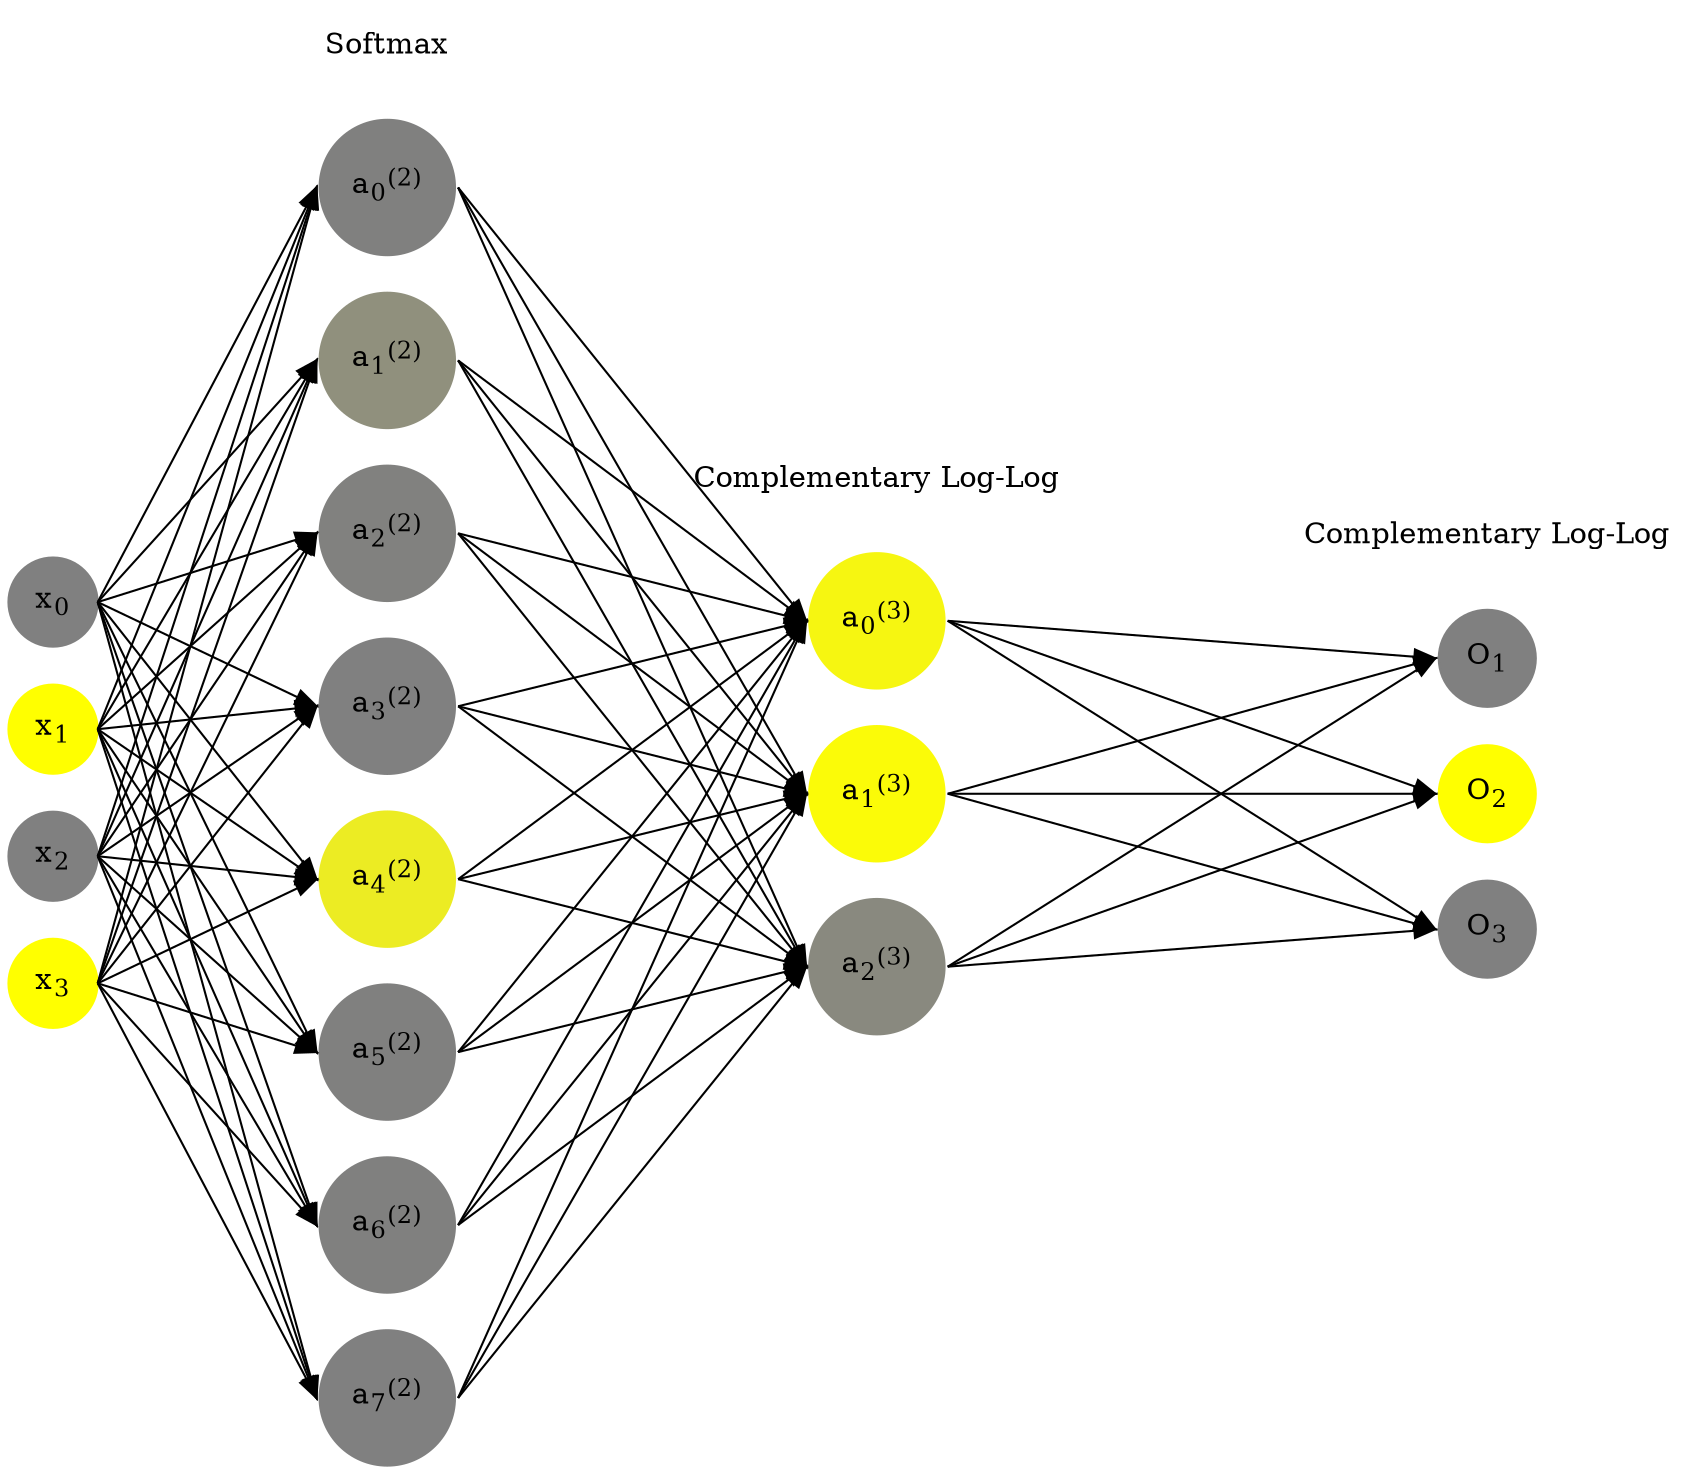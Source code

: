 digraph G {
	rankdir = LR;
	splines=false;
	edge[style=invis];
	ranksep= 1.4;
	{
	node [shape=circle, color="0.1667, 0.0, 0.5", style=filled, fillcolor="0.1667, 0.0, 0.5"];
	x0 [label=<x<sub>0</sub>>];
	}
	{
	node [shape=circle, color="0.1667, 1.0, 1.0", style=filled, fillcolor="0.1667, 1.0, 1.0"];
	x1 [label=<x<sub>1</sub>>];
	}
	{
	node [shape=circle, color="0.1667, 0.0, 0.5", style=filled, fillcolor="0.1667, 0.0, 0.5"];
	x2 [label=<x<sub>2</sub>>];
	}
	{
	node [shape=circle, color="0.1667, 1.0, 1.0", style=filled, fillcolor="0.1667, 1.0, 1.0"];
	x3 [label=<x<sub>3</sub>>];
	}
	{
	node [shape=circle, color="0.1667, 0.000766, 0.500383", style=filled, fillcolor="0.1667, 0.000766, 0.500383"];
	a02 [label=<a<sub>0</sub><sup>(2)</sup>>];
	}
	{
	node [shape=circle, color="0.1667, 0.130941, 0.565471", style=filled, fillcolor="0.1667, 0.130941, 0.565471"];
	a12 [label=<a<sub>1</sub><sup>(2)</sup>>];
	}
	{
	node [shape=circle, color="0.1667, 0.011751, 0.505876", style=filled, fillcolor="0.1667, 0.011751, 0.505876"];
	a22 [label=<a<sub>2</sub><sup>(2)</sup>>];
	}
	{
	node [shape=circle, color="0.1667, 0.000539, 0.500270", style=filled, fillcolor="0.1667, 0.000539, 0.500270"];
	a32 [label=<a<sub>3</sub><sup>(2)</sup>>];
	}
	{
	node [shape=circle, color="0.1667, 0.848746, 0.924373", style=filled, fillcolor="0.1667, 0.848746, 0.924373"];
	a42 [label=<a<sub>4</sub><sup>(2)</sup>>];
	}
	{
	node [shape=circle, color="0.1667, 0.001809, 0.500905", style=filled, fillcolor="0.1667, 0.001809, 0.500905"];
	a52 [label=<a<sub>5</sub><sup>(2)</sup>>];
	}
	{
	node [shape=circle, color="0.1667, 0.005296, 0.502648", style=filled, fillcolor="0.1667, 0.005296, 0.502648"];
	a62 [label=<a<sub>6</sub><sup>(2)</sup>>];
	}
	{
	node [shape=circle, color="0.1667, 0.000151, 0.500076", style=filled, fillcolor="0.1667, 0.000151, 0.500076"];
	a72 [label=<a<sub>7</sub><sup>(2)</sup>>];
	}
	{
	node [shape=circle, color="0.1667, 0.928606, 0.964303", style=filled, fillcolor="0.1667, 0.928606, 0.964303"];
	a03 [label=<a<sub>0</sub><sup>(3)</sup>>];
	}
	{
	node [shape=circle, color="0.1667, 0.965842, 0.982921", style=filled, fillcolor="0.1667, 0.965842, 0.982921"];
	a13 [label=<a<sub>1</sub><sup>(3)</sup>>];
	}
	{
	node [shape=circle, color="0.1667, 0.072892, 0.536446", style=filled, fillcolor="0.1667, 0.072892, 0.536446"];
	a23 [label=<a<sub>2</sub><sup>(3)</sup>>];
	}
	{
	node [shape=circle, color="0.1667, 0.0, 0.5", style=filled, fillcolor="0.1667, 0.0, 0.5"];
	O1 [label=<O<sub>1</sub>>];
	}
	{
	node [shape=circle, color="0.1667, 1.0, 1.0", style=filled, fillcolor="0.1667, 1.0, 1.0"];
	O2 [label=<O<sub>2</sub>>];
	}
	{
	node [shape=circle, color="0.1667, 0.0, 0.5", style=filled, fillcolor="0.1667, 0.0, 0.5"];
	O3 [label=<O<sub>3</sub>>];
	}
	{
	rank=same;
	x0->x1->x2->x3;
	}
	{
	rank=same;
	a02->a12->a22->a32->a42->a52->a62->a72;
	}
	{
	rank=same;
	a03->a13->a23;
	}
	{
	rank=same;
	O1->O2->O3;
	}
	l1 [shape=plaintext,label="Softmax"];
	l1->a02;
	{rank=same; l1;a02};
	l2 [shape=plaintext,label="Complementary Log-Log"];
	l2->a03;
	{rank=same; l2;a03};
	l3 [shape=plaintext,label="Complementary Log-Log"];
	l3->O1;
	{rank=same; l3;O1};
edge[style=solid, tailport=e, headport=w];
	{x0;x1;x2;x3} -> {a02;a12;a22;a32;a42;a52;a62;a72};
	{a02;a12;a22;a32;a42;a52;a62;a72} -> {a03;a13;a23};
	{a03;a13;a23} -> {O1,O2,O3};
}
